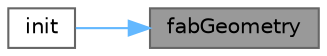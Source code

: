 digraph "fabGeometry"
{
 // LATEX_PDF_SIZE
  bgcolor="transparent";
  edge [fontname=Helvetica,fontsize=10,labelfontname=Helvetica,labelfontsize=10];
  node [fontname=Helvetica,fontsize=10,shape=box,height=0.2,width=0.4];
  rankdir="RL";
  Node1 [id="Node000001",label="fabGeometry",height=0.2,width=0.4,color="gray40", fillcolor="grey60", style="filled", fontcolor="black",tooltip="计算按钮几何位置"];
  Node1 -> Node2 [id="edge1_Node000001_Node000002",dir="back",color="steelblue1",style="solid",tooltip=" "];
  Node2 [id="Node000002",label="init",height=0.2,width=0.4,color="grey40", fillcolor="white", style="filled",URL="$class_qt_material_floating_action_button_private.html#a02fd73d861ef2e4aabb38c0c9ff82947",tooltip="初始化浮动动作按钮"];
}
